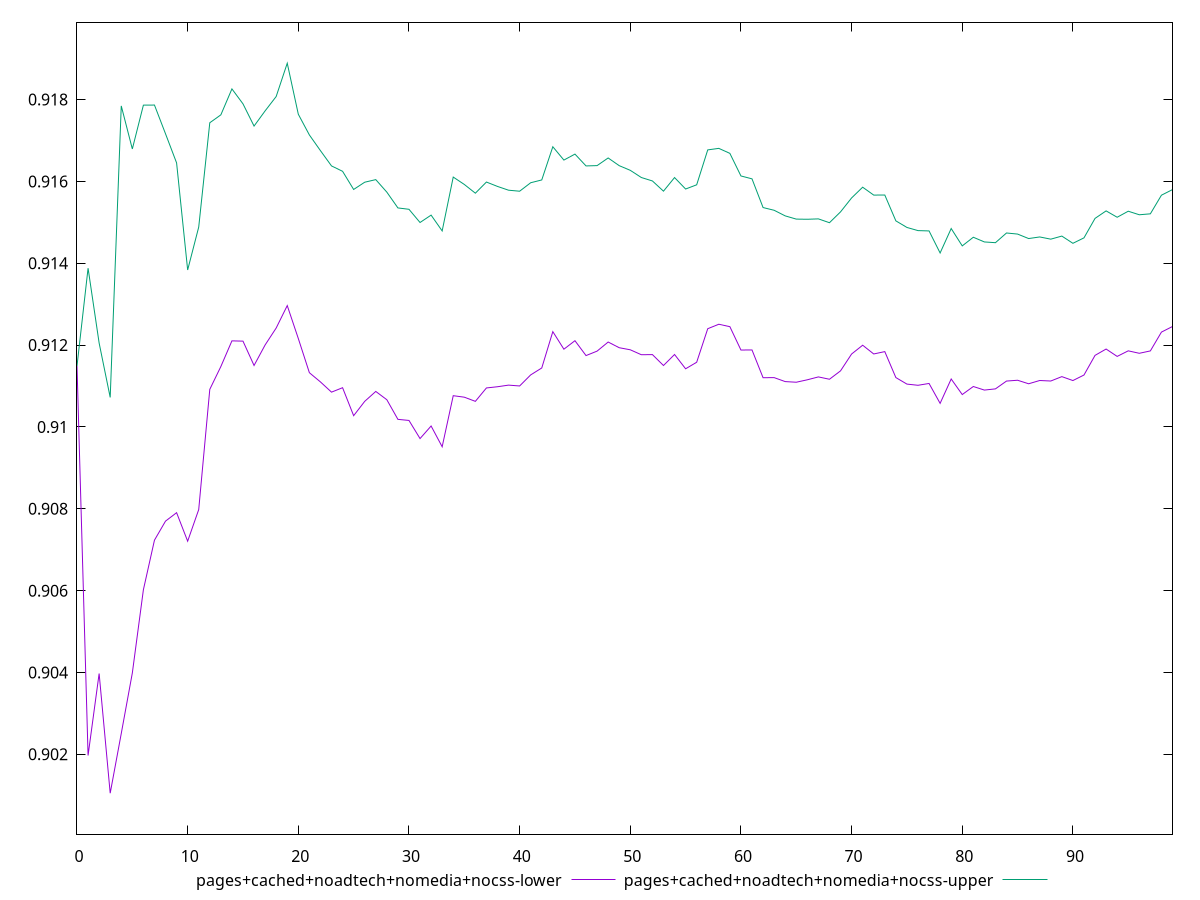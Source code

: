 reset

$pagesCachedNoadtechNomediaNocssLower <<EOF
0 0.9114895786442465
1 0.9019718104487237
2 0.9039749602460025
3 0.901049396621131
4 0.9025087500231416
5 0.9039868678380364
6 0.906022277126826
7 0.9072333256533867
8 0.9076991864024553
9 0.9079051781540209
10 0.9072084044545207
11 0.9079810064594085
12 0.9109189073326113
13 0.911476678300172
14 0.9121041402905946
15 0.9120972685771221
16 0.9115023967821309
17 0.9120037719331533
18 0.9124180649764927
19 0.912966085580429
20 0.9121611517166415
21 0.9113256509290325
22 0.9111006829210772
23 0.9108508736670256
24 0.9109591404839386
25 0.9102753426338306
26 0.9106255596292012
27 0.9108681881067806
28 0.9106652515532027
29 0.910185766504138
30 0.9101592700331144
31 0.9097162747580388
32 0.9100234882431995
33 0.9095160295607728
34 0.9107639360728965
35 0.9107276732541094
36 0.9106257756870527
37 0.9109533105256165
38 0.9109830207589638
39 0.9110223695305861
40 0.9110016257492185
41 0.9112725928300678
42 0.911441267454082
43 0.9123292156118893
44 0.9119004897943254
45 0.9121079392971386
46 0.9117443398865754
47 0.9118532697297285
48 0.912075388573178
49 0.9119365394640367
50 0.9118858310508349
51 0.9117651370005148
52 0.9117683649210967
53 0.9115015872519228
54 0.9117709340740179
55 0.911421450843346
56 0.911581684473779
57 0.9124009355748992
58 0.9125101162148509
59 0.9124507570747143
60 0.911879923162752
61 0.9118819904434817
62 0.9112034563741584
63 0.911205893678681
64 0.9111087425900429
65 0.9110931836211509
66 0.9111526280312205
67 0.9112232470184924
68 0.9111658986575987
69 0.9113707574170418
70 0.9117824485363621
71 0.9119973892907699
72 0.911783837472515
73 0.9118411954977798
74 0.9112070470802935
75 0.9110475309998697
76 0.9110183812841101
77 0.9110630439108911
78 0.9105766156378898
79 0.911172471638018
80 0.9107919402641421
81 0.9109886026539318
82 0.910901305518988
83 0.91093077224858
84 0.9111217115968381
85 0.911141560203142
86 0.9110553932726351
87 0.9111351857588463
88 0.9111228071427117
89 0.9112299979450044
90 0.9111341873657552
91 0.9112691863673972
92 0.9117494471911687
93 0.9119041349530004
94 0.9117241359921134
95 0.9118601197621563
96 0.9118002850102503
97 0.9118583566818345
98 0.9123179278961396
99 0.9124550790420599
EOF

$pagesCachedNoadtechNomediaNocssUpper <<EOF
0 0.9114895786442465
1 0.9138802152323559
2 0.912051027321052
3 0.9107221001874439
4 0.9178460288594649
5 0.9167935580479848
6 0.9178647685237746
7 0.9178666821281891
8 0.9171640359679853
9 0.9164531559810257
10 0.9138362766687697
11 0.9148852342933687
12 0.9174343859170196
13 0.9176276606851503
14 0.9182613012170359
15 0.9178960188000501
16 0.917353139247754
17 0.9177243993753601
18 0.9180758661499274
19 0.9188892466482764
20 0.9176423449303397
21 0.9171358166469606
22 0.9167525655965562
23 0.9163792128306638
24 0.9162478170161263
25 0.9158040032616437
26 0.9159811489946872
27 0.9160445336069232
28 0.9157384178162474
29 0.9153527982889524
30 0.9153192684456225
31 0.9149965858615633
32 0.9151770126808829
33 0.9147908287311416
34 0.9161069696467627
35 0.9159267239848439
36 0.9157130084320545
37 0.9159853039727079
38 0.9158780206985546
39 0.915785909985499
40 0.9157611387327579
41 0.9159682720216169
42 0.9160367327232278
43 0.9168480597838101
44 0.9165220325978999
45 0.9166682134536633
46 0.9163793345499565
47 0.9163869720248959
48 0.9165738531710887
49 0.9163854633751599
50 0.9162713812652752
51 0.9160959315568517
52 0.9160119865551707
53 0.9157625035563808
54 0.9160948712056061
55 0.9158148652997182
56 0.9159178225561739
57 0.916770953939714
58 0.9168082542748953
59 0.9166858110446784
60 0.9161340383075641
61 0.9160635751138527
62 0.9153619603648653
63 0.9152953473718765
64 0.9151583289856159
65 0.9150796285692511
66 0.9150756964343525
67 0.9150850326956705
68 0.9149914427311455
69 0.9152558440382661
70 0.9155967725023955
71 0.9158594204728719
72 0.9156664158789131
73 0.9156683888695863
74 0.9150366833213086
75 0.9148757138034921
76 0.9147986499686483
77 0.914790409372148
78 0.9142514338482899
79 0.9148494568012911
80 0.9144250564425002
81 0.9146361961027896
82 0.9145214517496164
83 0.914503277005801
84 0.9147403207769941
85 0.9147138820416417
86 0.9146043008063882
87 0.9146434186938395
88 0.9145895273677408
89 0.9146647403215208
90 0.9144881618538727
91 0.9146212277342285
92 0.9150969548010977
93 0.9152803585979961
94 0.9151248594525453
95 0.915272263336955
96 0.9151856511277204
97 0.9152085719337565
98 0.9156637726950022
99 0.9158007218134688
EOF

set key outside below
set xrange [0:99]
set yrange [0.900049396621131:0.9198892466482764]
set trange [0.900049396621131:0.9198892466482764]
set terminal svg size 640, 520 enhanced background rgb 'white'
set output "report_00009_2021-02-08T22-37-41.559Z/meta/scoreEstimate/comparison/sorted/4_vs_5.svg"

plot $pagesCachedNoadtechNomediaNocssLower title "pages+cached+noadtech+nomedia+nocss-lower" with line, \
     $pagesCachedNoadtechNomediaNocssUpper title "pages+cached+noadtech+nomedia+nocss-upper" with line

reset
